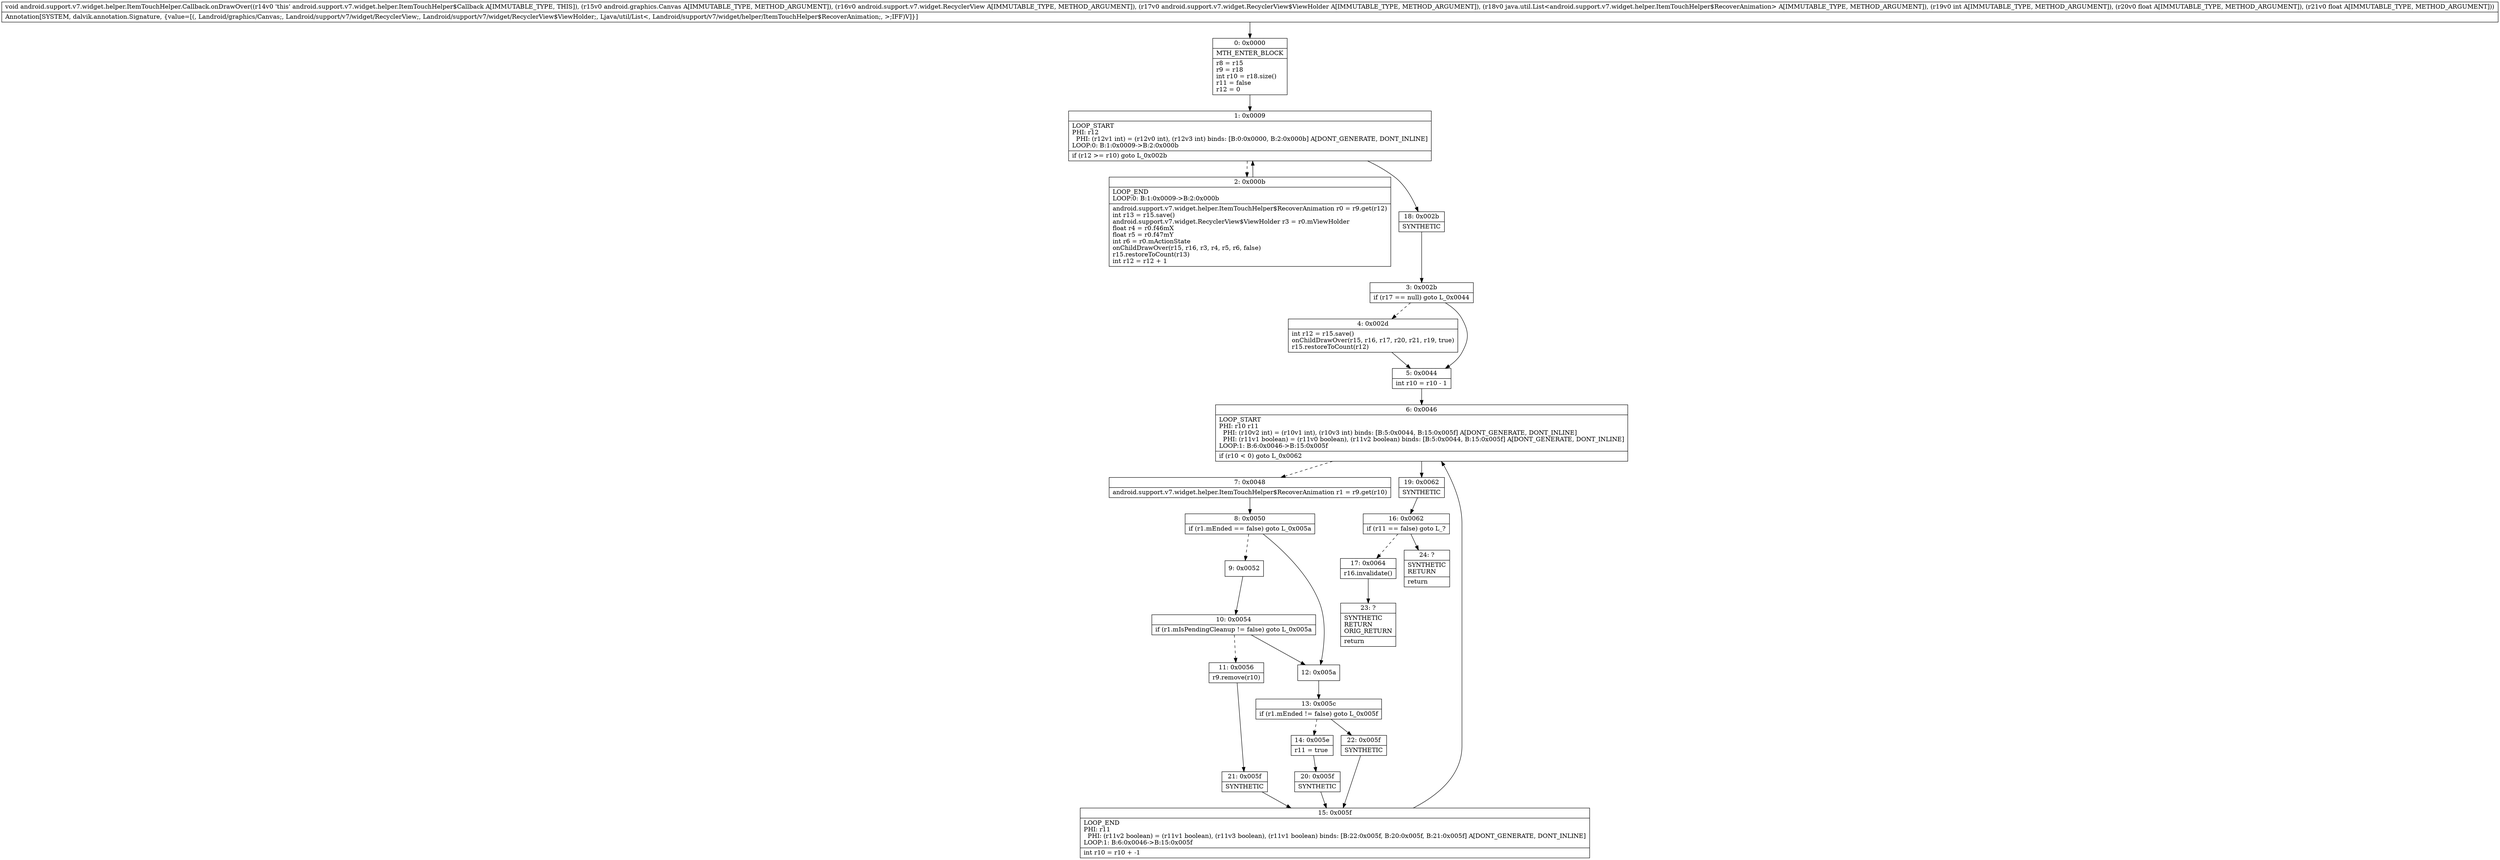 digraph "CFG forandroid.support.v7.widget.helper.ItemTouchHelper.Callback.onDrawOver(Landroid\/graphics\/Canvas;Landroid\/support\/v7\/widget\/RecyclerView;Landroid\/support\/v7\/widget\/RecyclerView$ViewHolder;Ljava\/util\/List;IFF)V" {
Node_0 [shape=record,label="{0\:\ 0x0000|MTH_ENTER_BLOCK\l|r8 = r15\lr9 = r18\lint r10 = r18.size()\lr11 = false\lr12 = 0\l}"];
Node_1 [shape=record,label="{1\:\ 0x0009|LOOP_START\lPHI: r12 \l  PHI: (r12v1 int) = (r12v0 int), (r12v3 int) binds: [B:0:0x0000, B:2:0x000b] A[DONT_GENERATE, DONT_INLINE]\lLOOP:0: B:1:0x0009\-\>B:2:0x000b\l|if (r12 \>= r10) goto L_0x002b\l}"];
Node_2 [shape=record,label="{2\:\ 0x000b|LOOP_END\lLOOP:0: B:1:0x0009\-\>B:2:0x000b\l|android.support.v7.widget.helper.ItemTouchHelper$RecoverAnimation r0 = r9.get(r12)\lint r13 = r15.save()\landroid.support.v7.widget.RecyclerView$ViewHolder r3 = r0.mViewHolder\lfloat r4 = r0.f46mX\lfloat r5 = r0.f47mY\lint r6 = r0.mActionState\lonChildDrawOver(r15, r16, r3, r4, r5, r6, false)\lr15.restoreToCount(r13)\lint r12 = r12 + 1\l}"];
Node_3 [shape=record,label="{3\:\ 0x002b|if (r17 == null) goto L_0x0044\l}"];
Node_4 [shape=record,label="{4\:\ 0x002d|int r12 = r15.save()\lonChildDrawOver(r15, r16, r17, r20, r21, r19, true)\lr15.restoreToCount(r12)\l}"];
Node_5 [shape=record,label="{5\:\ 0x0044|int r10 = r10 \- 1\l}"];
Node_6 [shape=record,label="{6\:\ 0x0046|LOOP_START\lPHI: r10 r11 \l  PHI: (r10v2 int) = (r10v1 int), (r10v3 int) binds: [B:5:0x0044, B:15:0x005f] A[DONT_GENERATE, DONT_INLINE]\l  PHI: (r11v1 boolean) = (r11v0 boolean), (r11v2 boolean) binds: [B:5:0x0044, B:15:0x005f] A[DONT_GENERATE, DONT_INLINE]\lLOOP:1: B:6:0x0046\-\>B:15:0x005f\l|if (r10 \< 0) goto L_0x0062\l}"];
Node_7 [shape=record,label="{7\:\ 0x0048|android.support.v7.widget.helper.ItemTouchHelper$RecoverAnimation r1 = r9.get(r10)\l}"];
Node_8 [shape=record,label="{8\:\ 0x0050|if (r1.mEnded == false) goto L_0x005a\l}"];
Node_9 [shape=record,label="{9\:\ 0x0052}"];
Node_10 [shape=record,label="{10\:\ 0x0054|if (r1.mIsPendingCleanup != false) goto L_0x005a\l}"];
Node_11 [shape=record,label="{11\:\ 0x0056|r9.remove(r10)\l}"];
Node_12 [shape=record,label="{12\:\ 0x005a}"];
Node_13 [shape=record,label="{13\:\ 0x005c|if (r1.mEnded != false) goto L_0x005f\l}"];
Node_14 [shape=record,label="{14\:\ 0x005e|r11 = true\l}"];
Node_15 [shape=record,label="{15\:\ 0x005f|LOOP_END\lPHI: r11 \l  PHI: (r11v2 boolean) = (r11v1 boolean), (r11v3 boolean), (r11v1 boolean) binds: [B:22:0x005f, B:20:0x005f, B:21:0x005f] A[DONT_GENERATE, DONT_INLINE]\lLOOP:1: B:6:0x0046\-\>B:15:0x005f\l|int r10 = r10 + \-1\l}"];
Node_16 [shape=record,label="{16\:\ 0x0062|if (r11 == false) goto L_?\l}"];
Node_17 [shape=record,label="{17\:\ 0x0064|r16.invalidate()\l}"];
Node_18 [shape=record,label="{18\:\ 0x002b|SYNTHETIC\l}"];
Node_19 [shape=record,label="{19\:\ 0x0062|SYNTHETIC\l}"];
Node_20 [shape=record,label="{20\:\ 0x005f|SYNTHETIC\l}"];
Node_21 [shape=record,label="{21\:\ 0x005f|SYNTHETIC\l}"];
Node_22 [shape=record,label="{22\:\ 0x005f|SYNTHETIC\l}"];
Node_23 [shape=record,label="{23\:\ ?|SYNTHETIC\lRETURN\lORIG_RETURN\l|return\l}"];
Node_24 [shape=record,label="{24\:\ ?|SYNTHETIC\lRETURN\l|return\l}"];
MethodNode[shape=record,label="{void android.support.v7.widget.helper.ItemTouchHelper.Callback.onDrawOver((r14v0 'this' android.support.v7.widget.helper.ItemTouchHelper$Callback A[IMMUTABLE_TYPE, THIS]), (r15v0 android.graphics.Canvas A[IMMUTABLE_TYPE, METHOD_ARGUMENT]), (r16v0 android.support.v7.widget.RecyclerView A[IMMUTABLE_TYPE, METHOD_ARGUMENT]), (r17v0 android.support.v7.widget.RecyclerView$ViewHolder A[IMMUTABLE_TYPE, METHOD_ARGUMENT]), (r18v0 java.util.List\<android.support.v7.widget.helper.ItemTouchHelper$RecoverAnimation\> A[IMMUTABLE_TYPE, METHOD_ARGUMENT]), (r19v0 int A[IMMUTABLE_TYPE, METHOD_ARGUMENT]), (r20v0 float A[IMMUTABLE_TYPE, METHOD_ARGUMENT]), (r21v0 float A[IMMUTABLE_TYPE, METHOD_ARGUMENT]))  | Annotation[SYSTEM, dalvik.annotation.Signature, \{value=[(, Landroid\/graphics\/Canvas;, Landroid\/support\/v7\/widget\/RecyclerView;, Landroid\/support\/v7\/widget\/RecyclerView$ViewHolder;, Ljava\/util\/List\<, Landroid\/support\/v7\/widget\/helper\/ItemTouchHelper$RecoverAnimation;, \>;IFF)V]\}]\l}"];
MethodNode -> Node_0;
Node_0 -> Node_1;
Node_1 -> Node_2[style=dashed];
Node_1 -> Node_18;
Node_2 -> Node_1;
Node_3 -> Node_4[style=dashed];
Node_3 -> Node_5;
Node_4 -> Node_5;
Node_5 -> Node_6;
Node_6 -> Node_7[style=dashed];
Node_6 -> Node_19;
Node_7 -> Node_8;
Node_8 -> Node_9[style=dashed];
Node_8 -> Node_12;
Node_9 -> Node_10;
Node_10 -> Node_11[style=dashed];
Node_10 -> Node_12;
Node_11 -> Node_21;
Node_12 -> Node_13;
Node_13 -> Node_14[style=dashed];
Node_13 -> Node_22;
Node_14 -> Node_20;
Node_15 -> Node_6;
Node_16 -> Node_17[style=dashed];
Node_16 -> Node_24;
Node_17 -> Node_23;
Node_18 -> Node_3;
Node_19 -> Node_16;
Node_20 -> Node_15;
Node_21 -> Node_15;
Node_22 -> Node_15;
}

